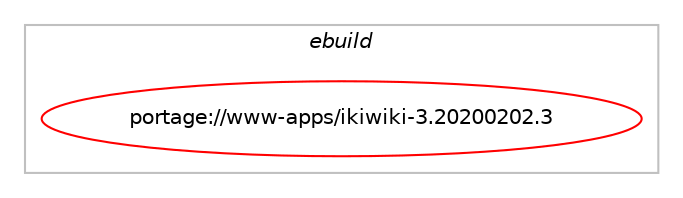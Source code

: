 digraph prolog {

# *************
# Graph options
# *************

newrank=true;
concentrate=true;
compound=true;
graph [rankdir=LR,fontname=Helvetica,fontsize=10,ranksep=1.5];#, ranksep=2.5, nodesep=0.2];
edge  [arrowhead=vee];
node  [fontname=Helvetica,fontsize=10];

# **********
# The ebuild
# **********

subgraph cluster_leftcol {
color=gray;
label=<<i>ebuild</i>>;
id [label="portage://www-apps/ikiwiki-3.20200202.3", color=red, width=4, href="../www-apps/ikiwiki-3.20200202.3.svg"];
}

# ****************
# The dependencies
# ****************

subgraph cluster_midcol {
color=gray;
label=<<i>dependencies</i>>;
subgraph cluster_compile {
fillcolor="#eeeeee";
style=filled;
label=<<i>compile</i>>;
# *** BEGIN UNKNOWN DEPENDENCY TYPE (TODO) ***
# id -> equal(package_dependency(portage://www-apps/ikiwiki-3.20200202.3,install,no,app-text,po4a,none,[,,],[],[]))
# *** END UNKNOWN DEPENDENCY TYPE (TODO) ***

# *** BEGIN UNKNOWN DEPENDENCY TYPE (TODO) ***
# id -> equal(package_dependency(portage://www-apps/ikiwiki-3.20200202.3,install,no,dev-lang,perl,greaterequal,[5.10,,,5.10],[],[]))
# *** END UNKNOWN DEPENDENCY TYPE (TODO) ***

# *** BEGIN UNKNOWN DEPENDENCY TYPE (TODO) ***
# id -> equal(package_dependency(portage://www-apps/ikiwiki-3.20200202.3,install,no,dev-lang,perl,greaterequal,[5.38.2,,-r3,5.38.2-r3],[],[use(equal(perl_features_debug),none),use(equal(perl_features_ithreads),none),use(equal(perl_features_quadmath),none)]))
# *** END UNKNOWN DEPENDENCY TYPE (TODO) ***

# *** BEGIN UNKNOWN DEPENDENCY TYPE (TODO) ***
# id -> equal(package_dependency(portage://www-apps/ikiwiki-3.20200202.3,install,no,dev-perl,HTML-Parser,none,[,,],[],[]))
# *** END UNKNOWN DEPENDENCY TYPE (TODO) ***

# *** BEGIN UNKNOWN DEPENDENCY TYPE (TODO) ***
# id -> equal(package_dependency(portage://www-apps/ikiwiki-3.20200202.3,install,no,dev-perl,HTML-Scrubber,none,[,,],[],[]))
# *** END UNKNOWN DEPENDENCY TYPE (TODO) ***

# *** BEGIN UNKNOWN DEPENDENCY TYPE (TODO) ***
# id -> equal(package_dependency(portage://www-apps/ikiwiki-3.20200202.3,install,no,dev-perl,HTML-Template,none,[,,],[],[]))
# *** END UNKNOWN DEPENDENCY TYPE (TODO) ***

# *** BEGIN UNKNOWN DEPENDENCY TYPE (TODO) ***
# id -> equal(package_dependency(portage://www-apps/ikiwiki-3.20200202.3,install,no,dev-perl,Text-Markdown,none,[,,],[],[]))
# *** END UNKNOWN DEPENDENCY TYPE (TODO) ***

# *** BEGIN UNKNOWN DEPENDENCY TYPE (TODO) ***
# id -> equal(package_dependency(portage://www-apps/ikiwiki-3.20200202.3,install,no,dev-perl,TimeDate,none,[,,],[],[]))
# *** END UNKNOWN DEPENDENCY TYPE (TODO) ***

# *** BEGIN UNKNOWN DEPENDENCY TYPE (TODO) ***
# id -> equal(package_dependency(portage://www-apps/ikiwiki-3.20200202.3,install,no,dev-perl,URI,none,[,,],[],[]))
# *** END UNKNOWN DEPENDENCY TYPE (TODO) ***

# *** BEGIN UNKNOWN DEPENDENCY TYPE (TODO) ***
# id -> equal(package_dependency(portage://www-apps/ikiwiki-3.20200202.3,install,no,dev-perl,YAML-LibYAML,none,[,,],[],[]))
# *** END UNKNOWN DEPENDENCY TYPE (TODO) ***

}
subgraph cluster_compileandrun {
fillcolor="#eeeeee";
style=filled;
label=<<i>compile and run</i>>;
}
subgraph cluster_run {
fillcolor="#eeeeee";
style=filled;
label=<<i>run</i>>;
# *** BEGIN UNKNOWN DEPENDENCY TYPE (TODO) ***
# id -> equal(use_conditional_group(negative,minimal,portage://www-apps/ikiwiki-3.20200202.3,[package_dependency(portage://www-apps/ikiwiki-3.20200202.3,run,no,dev-perl,CGI,none,[,,],[],[]),package_dependency(portage://www-apps/ikiwiki-3.20200202.3,run,no,dev-perl,CGI-FormBuilder,greaterequal,[3.0202,,,3.0202],[],[]),package_dependency(portage://www-apps/ikiwiki-3.20200202.3,run,no,dev-perl,CGI-Session,greaterequal,[4.14,,,4.14],[],[]),package_dependency(portage://www-apps/ikiwiki-3.20200202.3,run,no,dev-perl,Mail-Sendmail,none,[,,],[],[]),package_dependency(portage://www-apps/ikiwiki-3.20200202.3,run,no,dev-perl,Term-ReadLine-Gnu,none,[,,],[],[]),package_dependency(portage://www-apps/ikiwiki-3.20200202.3,run,no,dev-perl,XML-Simple,none,[,,],[],[]),package_dependency(portage://www-apps/ikiwiki-3.20200202.3,run,no,media-gfx,imagemagick,none,[,,],[],[use(enable(perl),none)]),use_conditional_group(positive,extras,portage://www-apps/ikiwiki-3.20200202.3,[package_dependency(portage://www-apps/ikiwiki-3.20200202.3,run,no,dev-python,docutils,none,[,,],[],[]),package_dependency(portage://www-apps/ikiwiki-3.20200202.3,run,no,dev-perl,Digest-SHA1,none,[,,],[],[]),package_dependency(portage://www-apps/ikiwiki-3.20200202.3,run,no,dev-perl,File-MimeInfo,none,[,,],[],[]),package_dependency(portage://www-apps/ikiwiki-3.20200202.3,run,no,dev-perl,RPC-XML,none,[,,],[],[]),package_dependency(portage://www-apps/ikiwiki-3.20200202.3,run,no,dev-perl,XML-Feed,none,[,,],[],[]),package_dependency(portage://www-apps/ikiwiki-3.20200202.3,run,no,dev-perl,LWPx-ParanoidAgent,none,[,,],[],[]),package_dependency(portage://www-apps/ikiwiki-3.20200202.3,run,no,dev-perl,Net-OpenID-Consumer,none,[,,],[],[])])]))
# *** END UNKNOWN DEPENDENCY TYPE (TODO) ***

# *** BEGIN UNKNOWN DEPENDENCY TYPE (TODO) ***
# id -> equal(package_dependency(portage://www-apps/ikiwiki-3.20200202.3,run,no,app-text,po4a,none,[,,],[],[]))
# *** END UNKNOWN DEPENDENCY TYPE (TODO) ***

# *** BEGIN UNKNOWN DEPENDENCY TYPE (TODO) ***
# id -> equal(package_dependency(portage://www-apps/ikiwiki-3.20200202.3,run,no,dev-lang,perl,greaterequal,[5.10,,,5.10],[],[]))
# *** END UNKNOWN DEPENDENCY TYPE (TODO) ***

# *** BEGIN UNKNOWN DEPENDENCY TYPE (TODO) ***
# id -> equal(package_dependency(portage://www-apps/ikiwiki-3.20200202.3,run,no,dev-lang,perl,greaterequal,[5.38.2,,-r3,5.38.2-r3],[],[use(equal(perl_features_debug),none),use(equal(perl_features_ithreads),none),use(equal(perl_features_quadmath),none)]))
# *** END UNKNOWN DEPENDENCY TYPE (TODO) ***

# *** BEGIN UNKNOWN DEPENDENCY TYPE (TODO) ***
# id -> equal(package_dependency(portage://www-apps/ikiwiki-3.20200202.3,run,no,dev-lang,perl,none,[,,],any_same_slot,[]))
# *** END UNKNOWN DEPENDENCY TYPE (TODO) ***

# *** BEGIN UNKNOWN DEPENDENCY TYPE (TODO) ***
# id -> equal(package_dependency(portage://www-apps/ikiwiki-3.20200202.3,run,no,dev-perl,HTML-Parser,none,[,,],[],[]))
# *** END UNKNOWN DEPENDENCY TYPE (TODO) ***

# *** BEGIN UNKNOWN DEPENDENCY TYPE (TODO) ***
# id -> equal(package_dependency(portage://www-apps/ikiwiki-3.20200202.3,run,no,dev-perl,HTML-Scrubber,none,[,,],[],[]))
# *** END UNKNOWN DEPENDENCY TYPE (TODO) ***

# *** BEGIN UNKNOWN DEPENDENCY TYPE (TODO) ***
# id -> equal(package_dependency(portage://www-apps/ikiwiki-3.20200202.3,run,no,dev-perl,HTML-Template,none,[,,],[],[]))
# *** END UNKNOWN DEPENDENCY TYPE (TODO) ***

# *** BEGIN UNKNOWN DEPENDENCY TYPE (TODO) ***
# id -> equal(package_dependency(portage://www-apps/ikiwiki-3.20200202.3,run,no,dev-perl,Text-Markdown,none,[,,],[],[]))
# *** END UNKNOWN DEPENDENCY TYPE (TODO) ***

# *** BEGIN UNKNOWN DEPENDENCY TYPE (TODO) ***
# id -> equal(package_dependency(portage://www-apps/ikiwiki-3.20200202.3,run,no,dev-perl,TimeDate,none,[,,],[],[]))
# *** END UNKNOWN DEPENDENCY TYPE (TODO) ***

# *** BEGIN UNKNOWN DEPENDENCY TYPE (TODO) ***
# id -> equal(package_dependency(portage://www-apps/ikiwiki-3.20200202.3,run,no,dev-perl,URI,none,[,,],[],[]))
# *** END UNKNOWN DEPENDENCY TYPE (TODO) ***

# *** BEGIN UNKNOWN DEPENDENCY TYPE (TODO) ***
# id -> equal(package_dependency(portage://www-apps/ikiwiki-3.20200202.3,run,no,dev-perl,YAML-LibYAML,none,[,,],[],[]))
# *** END UNKNOWN DEPENDENCY TYPE (TODO) ***

}
}

# **************
# The candidates
# **************

subgraph cluster_choices {
rank=same;
color=gray;
label=<<i>candidates</i>>;

}

}
